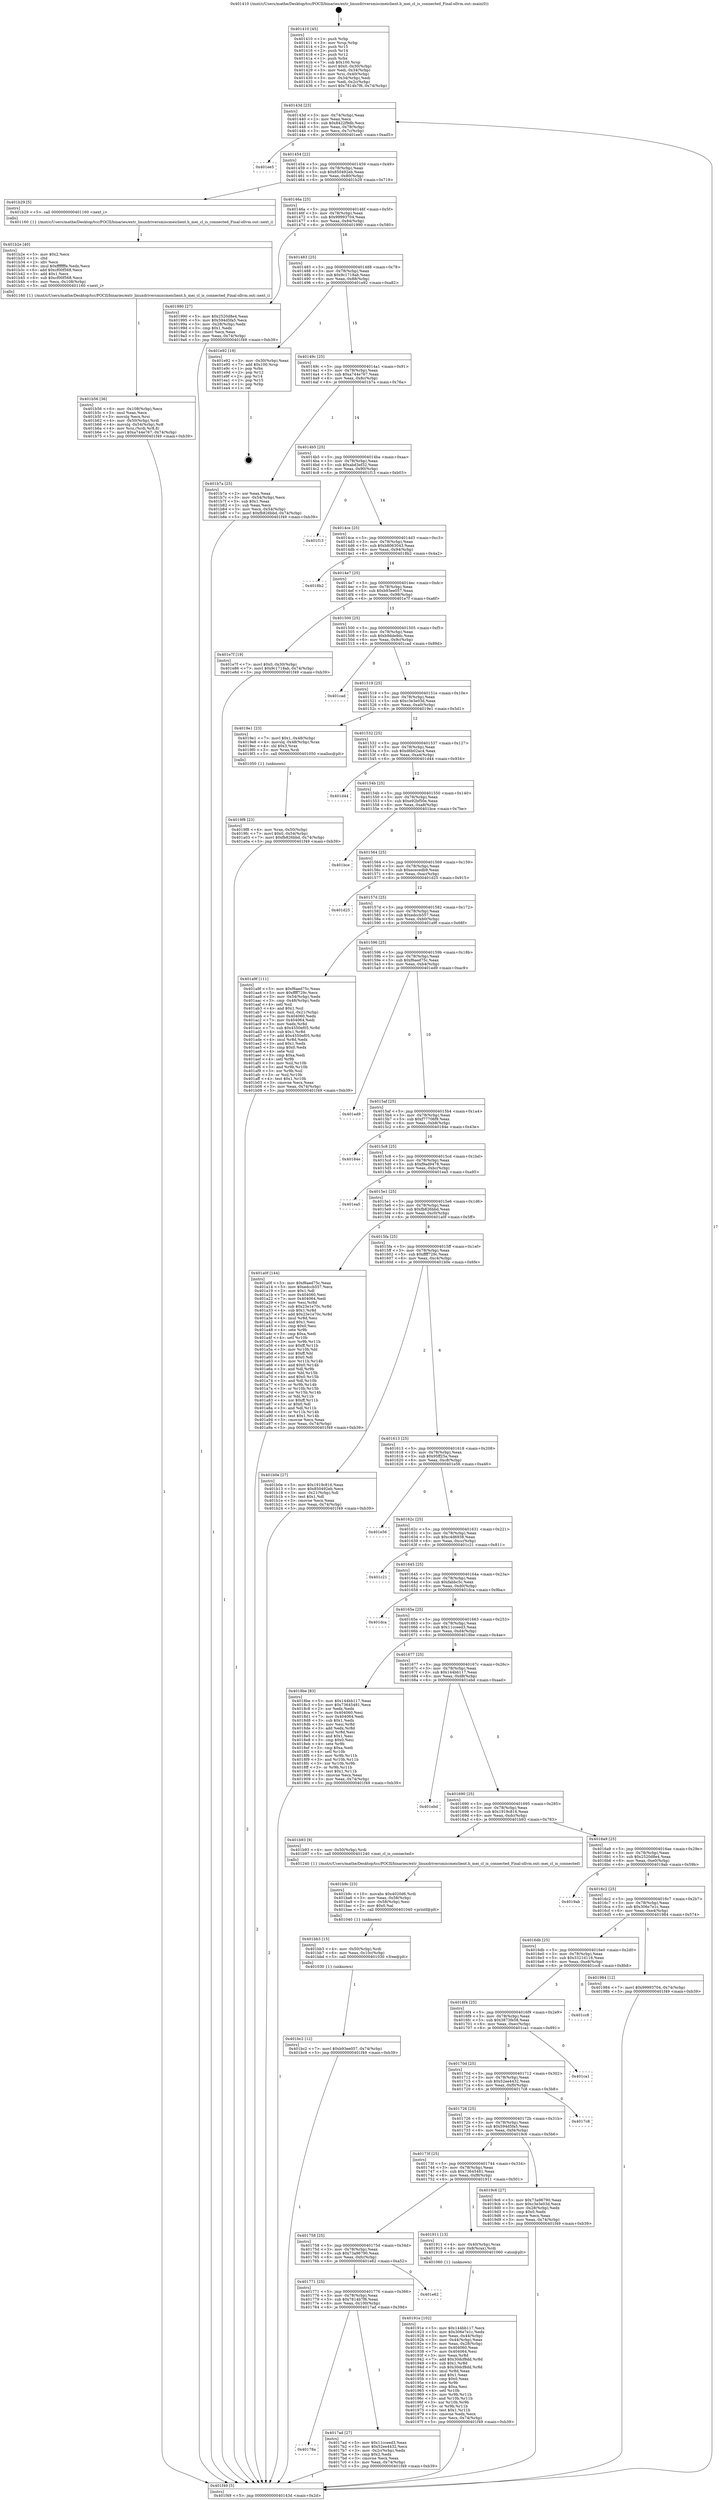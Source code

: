digraph "0x401410" {
  label = "0x401410 (/mnt/c/Users/mathe/Desktop/tcc/POCII/binaries/extr_linuxdriversmiscmeiclient.h_mei_cl_is_connected_Final-ollvm.out::main(0))"
  labelloc = "t"
  node[shape=record]

  Entry [label="",width=0.3,height=0.3,shape=circle,fillcolor=black,style=filled]
  "0x40143d" [label="{
     0x40143d [23]\l
     | [instrs]\l
     &nbsp;&nbsp;0x40143d \<+3\>: mov -0x74(%rbp),%eax\l
     &nbsp;&nbsp;0x401440 \<+2\>: mov %eax,%ecx\l
     &nbsp;&nbsp;0x401442 \<+6\>: sub $0x8422f9db,%ecx\l
     &nbsp;&nbsp;0x401448 \<+3\>: mov %eax,-0x78(%rbp)\l
     &nbsp;&nbsp;0x40144b \<+3\>: mov %ecx,-0x7c(%rbp)\l
     &nbsp;&nbsp;0x40144e \<+6\>: je 0000000000401ee5 \<main+0xad5\>\l
  }"]
  "0x401ee5" [label="{
     0x401ee5\l
  }", style=dashed]
  "0x401454" [label="{
     0x401454 [22]\l
     | [instrs]\l
     &nbsp;&nbsp;0x401454 \<+5\>: jmp 0000000000401459 \<main+0x49\>\l
     &nbsp;&nbsp;0x401459 \<+3\>: mov -0x78(%rbp),%eax\l
     &nbsp;&nbsp;0x40145c \<+5\>: sub $0x850492eb,%eax\l
     &nbsp;&nbsp;0x401461 \<+3\>: mov %eax,-0x80(%rbp)\l
     &nbsp;&nbsp;0x401464 \<+6\>: je 0000000000401b29 \<main+0x719\>\l
  }"]
  Exit [label="",width=0.3,height=0.3,shape=circle,fillcolor=black,style=filled,peripheries=2]
  "0x401b29" [label="{
     0x401b29 [5]\l
     | [instrs]\l
     &nbsp;&nbsp;0x401b29 \<+5\>: call 0000000000401160 \<next_i\>\l
     | [calls]\l
     &nbsp;&nbsp;0x401160 \{1\} (/mnt/c/Users/mathe/Desktop/tcc/POCII/binaries/extr_linuxdriversmiscmeiclient.h_mei_cl_is_connected_Final-ollvm.out::next_i)\l
  }"]
  "0x40146a" [label="{
     0x40146a [25]\l
     | [instrs]\l
     &nbsp;&nbsp;0x40146a \<+5\>: jmp 000000000040146f \<main+0x5f\>\l
     &nbsp;&nbsp;0x40146f \<+3\>: mov -0x78(%rbp),%eax\l
     &nbsp;&nbsp;0x401472 \<+5\>: sub $0x99993704,%eax\l
     &nbsp;&nbsp;0x401477 \<+6\>: mov %eax,-0x84(%rbp)\l
     &nbsp;&nbsp;0x40147d \<+6\>: je 0000000000401990 \<main+0x580\>\l
  }"]
  "0x401bc2" [label="{
     0x401bc2 [12]\l
     | [instrs]\l
     &nbsp;&nbsp;0x401bc2 \<+7\>: movl $0xb93ee057,-0x74(%rbp)\l
     &nbsp;&nbsp;0x401bc9 \<+5\>: jmp 0000000000401f49 \<main+0xb39\>\l
  }"]
  "0x401990" [label="{
     0x401990 [27]\l
     | [instrs]\l
     &nbsp;&nbsp;0x401990 \<+5\>: mov $0x2520d8e4,%eax\l
     &nbsp;&nbsp;0x401995 \<+5\>: mov $0x594d5fa5,%ecx\l
     &nbsp;&nbsp;0x40199a \<+3\>: mov -0x28(%rbp),%edx\l
     &nbsp;&nbsp;0x40199d \<+3\>: cmp $0x1,%edx\l
     &nbsp;&nbsp;0x4019a0 \<+3\>: cmovl %ecx,%eax\l
     &nbsp;&nbsp;0x4019a3 \<+3\>: mov %eax,-0x74(%rbp)\l
     &nbsp;&nbsp;0x4019a6 \<+5\>: jmp 0000000000401f49 \<main+0xb39\>\l
  }"]
  "0x401483" [label="{
     0x401483 [25]\l
     | [instrs]\l
     &nbsp;&nbsp;0x401483 \<+5\>: jmp 0000000000401488 \<main+0x78\>\l
     &nbsp;&nbsp;0x401488 \<+3\>: mov -0x78(%rbp),%eax\l
     &nbsp;&nbsp;0x40148b \<+5\>: sub $0x9c1718ab,%eax\l
     &nbsp;&nbsp;0x401490 \<+6\>: mov %eax,-0x88(%rbp)\l
     &nbsp;&nbsp;0x401496 \<+6\>: je 0000000000401e92 \<main+0xa82\>\l
  }"]
  "0x401bb3" [label="{
     0x401bb3 [15]\l
     | [instrs]\l
     &nbsp;&nbsp;0x401bb3 \<+4\>: mov -0x50(%rbp),%rdi\l
     &nbsp;&nbsp;0x401bb7 \<+6\>: mov %eax,-0x10c(%rbp)\l
     &nbsp;&nbsp;0x401bbd \<+5\>: call 0000000000401030 \<free@plt\>\l
     | [calls]\l
     &nbsp;&nbsp;0x401030 \{1\} (unknown)\l
  }"]
  "0x401e92" [label="{
     0x401e92 [19]\l
     | [instrs]\l
     &nbsp;&nbsp;0x401e92 \<+3\>: mov -0x30(%rbp),%eax\l
     &nbsp;&nbsp;0x401e95 \<+7\>: add $0x100,%rsp\l
     &nbsp;&nbsp;0x401e9c \<+1\>: pop %rbx\l
     &nbsp;&nbsp;0x401e9d \<+2\>: pop %r12\l
     &nbsp;&nbsp;0x401e9f \<+2\>: pop %r14\l
     &nbsp;&nbsp;0x401ea1 \<+2\>: pop %r15\l
     &nbsp;&nbsp;0x401ea3 \<+1\>: pop %rbp\l
     &nbsp;&nbsp;0x401ea4 \<+1\>: ret\l
  }"]
  "0x40149c" [label="{
     0x40149c [25]\l
     | [instrs]\l
     &nbsp;&nbsp;0x40149c \<+5\>: jmp 00000000004014a1 \<main+0x91\>\l
     &nbsp;&nbsp;0x4014a1 \<+3\>: mov -0x78(%rbp),%eax\l
     &nbsp;&nbsp;0x4014a4 \<+5\>: sub $0xa744e767,%eax\l
     &nbsp;&nbsp;0x4014a9 \<+6\>: mov %eax,-0x8c(%rbp)\l
     &nbsp;&nbsp;0x4014af \<+6\>: je 0000000000401b7a \<main+0x76a\>\l
  }"]
  "0x401b9c" [label="{
     0x401b9c [23]\l
     | [instrs]\l
     &nbsp;&nbsp;0x401b9c \<+10\>: movabs $0x4020d6,%rdi\l
     &nbsp;&nbsp;0x401ba6 \<+3\>: mov %eax,-0x58(%rbp)\l
     &nbsp;&nbsp;0x401ba9 \<+3\>: mov -0x58(%rbp),%esi\l
     &nbsp;&nbsp;0x401bac \<+2\>: mov $0x0,%al\l
     &nbsp;&nbsp;0x401bae \<+5\>: call 0000000000401040 \<printf@plt\>\l
     | [calls]\l
     &nbsp;&nbsp;0x401040 \{1\} (unknown)\l
  }"]
  "0x401b7a" [label="{
     0x401b7a [25]\l
     | [instrs]\l
     &nbsp;&nbsp;0x401b7a \<+2\>: xor %eax,%eax\l
     &nbsp;&nbsp;0x401b7c \<+3\>: mov -0x54(%rbp),%ecx\l
     &nbsp;&nbsp;0x401b7f \<+3\>: sub $0x1,%eax\l
     &nbsp;&nbsp;0x401b82 \<+2\>: sub %eax,%ecx\l
     &nbsp;&nbsp;0x401b84 \<+3\>: mov %ecx,-0x54(%rbp)\l
     &nbsp;&nbsp;0x401b87 \<+7\>: movl $0xfb826bbd,-0x74(%rbp)\l
     &nbsp;&nbsp;0x401b8e \<+5\>: jmp 0000000000401f49 \<main+0xb39\>\l
  }"]
  "0x4014b5" [label="{
     0x4014b5 [25]\l
     | [instrs]\l
     &nbsp;&nbsp;0x4014b5 \<+5\>: jmp 00000000004014ba \<main+0xaa\>\l
     &nbsp;&nbsp;0x4014ba \<+3\>: mov -0x78(%rbp),%eax\l
     &nbsp;&nbsp;0x4014bd \<+5\>: sub $0xabd3ef32,%eax\l
     &nbsp;&nbsp;0x4014c2 \<+6\>: mov %eax,-0x90(%rbp)\l
     &nbsp;&nbsp;0x4014c8 \<+6\>: je 0000000000401f13 \<main+0xb03\>\l
  }"]
  "0x401b56" [label="{
     0x401b56 [36]\l
     | [instrs]\l
     &nbsp;&nbsp;0x401b56 \<+6\>: mov -0x108(%rbp),%ecx\l
     &nbsp;&nbsp;0x401b5c \<+3\>: imul %eax,%ecx\l
     &nbsp;&nbsp;0x401b5f \<+3\>: movslq %ecx,%rsi\l
     &nbsp;&nbsp;0x401b62 \<+4\>: mov -0x50(%rbp),%rdi\l
     &nbsp;&nbsp;0x401b66 \<+4\>: movslq -0x54(%rbp),%r8\l
     &nbsp;&nbsp;0x401b6a \<+4\>: mov %rsi,(%rdi,%r8,8)\l
     &nbsp;&nbsp;0x401b6e \<+7\>: movl $0xa744e767,-0x74(%rbp)\l
     &nbsp;&nbsp;0x401b75 \<+5\>: jmp 0000000000401f49 \<main+0xb39\>\l
  }"]
  "0x401f13" [label="{
     0x401f13\l
  }", style=dashed]
  "0x4014ce" [label="{
     0x4014ce [25]\l
     | [instrs]\l
     &nbsp;&nbsp;0x4014ce \<+5\>: jmp 00000000004014d3 \<main+0xc3\>\l
     &nbsp;&nbsp;0x4014d3 \<+3\>: mov -0x78(%rbp),%eax\l
     &nbsp;&nbsp;0x4014d6 \<+5\>: sub $0xb8063043,%eax\l
     &nbsp;&nbsp;0x4014db \<+6\>: mov %eax,-0x94(%rbp)\l
     &nbsp;&nbsp;0x4014e1 \<+6\>: je 00000000004018b2 \<main+0x4a2\>\l
  }"]
  "0x401b2e" [label="{
     0x401b2e [40]\l
     | [instrs]\l
     &nbsp;&nbsp;0x401b2e \<+5\>: mov $0x2,%ecx\l
     &nbsp;&nbsp;0x401b33 \<+1\>: cltd\l
     &nbsp;&nbsp;0x401b34 \<+2\>: idiv %ecx\l
     &nbsp;&nbsp;0x401b36 \<+6\>: imul $0xfffffffe,%edx,%ecx\l
     &nbsp;&nbsp;0x401b3c \<+6\>: add $0xcf00f568,%ecx\l
     &nbsp;&nbsp;0x401b42 \<+3\>: add $0x1,%ecx\l
     &nbsp;&nbsp;0x401b45 \<+6\>: sub $0xcf00f568,%ecx\l
     &nbsp;&nbsp;0x401b4b \<+6\>: mov %ecx,-0x108(%rbp)\l
     &nbsp;&nbsp;0x401b51 \<+5\>: call 0000000000401160 \<next_i\>\l
     | [calls]\l
     &nbsp;&nbsp;0x401160 \{1\} (/mnt/c/Users/mathe/Desktop/tcc/POCII/binaries/extr_linuxdriversmiscmeiclient.h_mei_cl_is_connected_Final-ollvm.out::next_i)\l
  }"]
  "0x4018b2" [label="{
     0x4018b2\l
  }", style=dashed]
  "0x4014e7" [label="{
     0x4014e7 [25]\l
     | [instrs]\l
     &nbsp;&nbsp;0x4014e7 \<+5\>: jmp 00000000004014ec \<main+0xdc\>\l
     &nbsp;&nbsp;0x4014ec \<+3\>: mov -0x78(%rbp),%eax\l
     &nbsp;&nbsp;0x4014ef \<+5\>: sub $0xb93ee057,%eax\l
     &nbsp;&nbsp;0x4014f4 \<+6\>: mov %eax,-0x98(%rbp)\l
     &nbsp;&nbsp;0x4014fa \<+6\>: je 0000000000401e7f \<main+0xa6f\>\l
  }"]
  "0x4019f8" [label="{
     0x4019f8 [23]\l
     | [instrs]\l
     &nbsp;&nbsp;0x4019f8 \<+4\>: mov %rax,-0x50(%rbp)\l
     &nbsp;&nbsp;0x4019fc \<+7\>: movl $0x0,-0x54(%rbp)\l
     &nbsp;&nbsp;0x401a03 \<+7\>: movl $0xfb826bbd,-0x74(%rbp)\l
     &nbsp;&nbsp;0x401a0a \<+5\>: jmp 0000000000401f49 \<main+0xb39\>\l
  }"]
  "0x401e7f" [label="{
     0x401e7f [19]\l
     | [instrs]\l
     &nbsp;&nbsp;0x401e7f \<+7\>: movl $0x0,-0x30(%rbp)\l
     &nbsp;&nbsp;0x401e86 \<+7\>: movl $0x9c1718ab,-0x74(%rbp)\l
     &nbsp;&nbsp;0x401e8d \<+5\>: jmp 0000000000401f49 \<main+0xb39\>\l
  }"]
  "0x401500" [label="{
     0x401500 [25]\l
     | [instrs]\l
     &nbsp;&nbsp;0x401500 \<+5\>: jmp 0000000000401505 \<main+0xf5\>\l
     &nbsp;&nbsp;0x401505 \<+3\>: mov -0x78(%rbp),%eax\l
     &nbsp;&nbsp;0x401508 \<+5\>: sub $0xb9dde9dc,%eax\l
     &nbsp;&nbsp;0x40150d \<+6\>: mov %eax,-0x9c(%rbp)\l
     &nbsp;&nbsp;0x401513 \<+6\>: je 0000000000401cad \<main+0x89d\>\l
  }"]
  "0x40191e" [label="{
     0x40191e [102]\l
     | [instrs]\l
     &nbsp;&nbsp;0x40191e \<+5\>: mov $0x144bb117,%ecx\l
     &nbsp;&nbsp;0x401923 \<+5\>: mov $0x306e7e1c,%edx\l
     &nbsp;&nbsp;0x401928 \<+3\>: mov %eax,-0x44(%rbp)\l
     &nbsp;&nbsp;0x40192b \<+3\>: mov -0x44(%rbp),%eax\l
     &nbsp;&nbsp;0x40192e \<+3\>: mov %eax,-0x28(%rbp)\l
     &nbsp;&nbsp;0x401931 \<+7\>: mov 0x404060,%eax\l
     &nbsp;&nbsp;0x401938 \<+7\>: mov 0x404064,%esi\l
     &nbsp;&nbsp;0x40193f \<+3\>: mov %eax,%r8d\l
     &nbsp;&nbsp;0x401942 \<+7\>: add $0x30dcf8dd,%r8d\l
     &nbsp;&nbsp;0x401949 \<+4\>: sub $0x1,%r8d\l
     &nbsp;&nbsp;0x40194d \<+7\>: sub $0x30dcf8dd,%r8d\l
     &nbsp;&nbsp;0x401954 \<+4\>: imul %r8d,%eax\l
     &nbsp;&nbsp;0x401958 \<+3\>: and $0x1,%eax\l
     &nbsp;&nbsp;0x40195b \<+3\>: cmp $0x0,%eax\l
     &nbsp;&nbsp;0x40195e \<+4\>: sete %r9b\l
     &nbsp;&nbsp;0x401962 \<+3\>: cmp $0xa,%esi\l
     &nbsp;&nbsp;0x401965 \<+4\>: setl %r10b\l
     &nbsp;&nbsp;0x401969 \<+3\>: mov %r9b,%r11b\l
     &nbsp;&nbsp;0x40196c \<+3\>: and %r10b,%r11b\l
     &nbsp;&nbsp;0x40196f \<+3\>: xor %r10b,%r9b\l
     &nbsp;&nbsp;0x401972 \<+3\>: or %r9b,%r11b\l
     &nbsp;&nbsp;0x401975 \<+4\>: test $0x1,%r11b\l
     &nbsp;&nbsp;0x401979 \<+3\>: cmovne %edx,%ecx\l
     &nbsp;&nbsp;0x40197c \<+3\>: mov %ecx,-0x74(%rbp)\l
     &nbsp;&nbsp;0x40197f \<+5\>: jmp 0000000000401f49 \<main+0xb39\>\l
  }"]
  "0x401cad" [label="{
     0x401cad\l
  }", style=dashed]
  "0x401519" [label="{
     0x401519 [25]\l
     | [instrs]\l
     &nbsp;&nbsp;0x401519 \<+5\>: jmp 000000000040151e \<main+0x10e\>\l
     &nbsp;&nbsp;0x40151e \<+3\>: mov -0x78(%rbp),%eax\l
     &nbsp;&nbsp;0x401521 \<+5\>: sub $0xc3e3e03d,%eax\l
     &nbsp;&nbsp;0x401526 \<+6\>: mov %eax,-0xa0(%rbp)\l
     &nbsp;&nbsp;0x40152c \<+6\>: je 00000000004019e1 \<main+0x5d1\>\l
  }"]
  "0x401410" [label="{
     0x401410 [45]\l
     | [instrs]\l
     &nbsp;&nbsp;0x401410 \<+1\>: push %rbp\l
     &nbsp;&nbsp;0x401411 \<+3\>: mov %rsp,%rbp\l
     &nbsp;&nbsp;0x401414 \<+2\>: push %r15\l
     &nbsp;&nbsp;0x401416 \<+2\>: push %r14\l
     &nbsp;&nbsp;0x401418 \<+2\>: push %r12\l
     &nbsp;&nbsp;0x40141a \<+1\>: push %rbx\l
     &nbsp;&nbsp;0x40141b \<+7\>: sub $0x100,%rsp\l
     &nbsp;&nbsp;0x401422 \<+7\>: movl $0x0,-0x30(%rbp)\l
     &nbsp;&nbsp;0x401429 \<+3\>: mov %edi,-0x34(%rbp)\l
     &nbsp;&nbsp;0x40142c \<+4\>: mov %rsi,-0x40(%rbp)\l
     &nbsp;&nbsp;0x401430 \<+3\>: mov -0x34(%rbp),%edi\l
     &nbsp;&nbsp;0x401433 \<+3\>: mov %edi,-0x2c(%rbp)\l
     &nbsp;&nbsp;0x401436 \<+7\>: movl $0x7814b7f6,-0x74(%rbp)\l
  }"]
  "0x4019e1" [label="{
     0x4019e1 [23]\l
     | [instrs]\l
     &nbsp;&nbsp;0x4019e1 \<+7\>: movl $0x1,-0x48(%rbp)\l
     &nbsp;&nbsp;0x4019e8 \<+4\>: movslq -0x48(%rbp),%rax\l
     &nbsp;&nbsp;0x4019ec \<+4\>: shl $0x3,%rax\l
     &nbsp;&nbsp;0x4019f0 \<+3\>: mov %rax,%rdi\l
     &nbsp;&nbsp;0x4019f3 \<+5\>: call 0000000000401050 \<malloc@plt\>\l
     | [calls]\l
     &nbsp;&nbsp;0x401050 \{1\} (unknown)\l
  }"]
  "0x401532" [label="{
     0x401532 [25]\l
     | [instrs]\l
     &nbsp;&nbsp;0x401532 \<+5\>: jmp 0000000000401537 \<main+0x127\>\l
     &nbsp;&nbsp;0x401537 \<+3\>: mov -0x78(%rbp),%eax\l
     &nbsp;&nbsp;0x40153a \<+5\>: sub $0xd6b02ac4,%eax\l
     &nbsp;&nbsp;0x40153f \<+6\>: mov %eax,-0xa4(%rbp)\l
     &nbsp;&nbsp;0x401545 \<+6\>: je 0000000000401d44 \<main+0x934\>\l
  }"]
  "0x401f49" [label="{
     0x401f49 [5]\l
     | [instrs]\l
     &nbsp;&nbsp;0x401f49 \<+5\>: jmp 000000000040143d \<main+0x2d\>\l
  }"]
  "0x401d44" [label="{
     0x401d44\l
  }", style=dashed]
  "0x40154b" [label="{
     0x40154b [25]\l
     | [instrs]\l
     &nbsp;&nbsp;0x40154b \<+5\>: jmp 0000000000401550 \<main+0x140\>\l
     &nbsp;&nbsp;0x401550 \<+3\>: mov -0x78(%rbp),%eax\l
     &nbsp;&nbsp;0x401553 \<+5\>: sub $0xe92bf50e,%eax\l
     &nbsp;&nbsp;0x401558 \<+6\>: mov %eax,-0xa8(%rbp)\l
     &nbsp;&nbsp;0x40155e \<+6\>: je 0000000000401bce \<main+0x7be\>\l
  }"]
  "0x40178a" [label="{
     0x40178a\l
  }", style=dashed]
  "0x401bce" [label="{
     0x401bce\l
  }", style=dashed]
  "0x401564" [label="{
     0x401564 [25]\l
     | [instrs]\l
     &nbsp;&nbsp;0x401564 \<+5\>: jmp 0000000000401569 \<main+0x159\>\l
     &nbsp;&nbsp;0x401569 \<+3\>: mov -0x78(%rbp),%eax\l
     &nbsp;&nbsp;0x40156c \<+5\>: sub $0xececedb9,%eax\l
     &nbsp;&nbsp;0x401571 \<+6\>: mov %eax,-0xac(%rbp)\l
     &nbsp;&nbsp;0x401577 \<+6\>: je 0000000000401d25 \<main+0x915\>\l
  }"]
  "0x4017ad" [label="{
     0x4017ad [27]\l
     | [instrs]\l
     &nbsp;&nbsp;0x4017ad \<+5\>: mov $0x11cceed3,%eax\l
     &nbsp;&nbsp;0x4017b2 \<+5\>: mov $0x52ee4432,%ecx\l
     &nbsp;&nbsp;0x4017b7 \<+3\>: mov -0x2c(%rbp),%edx\l
     &nbsp;&nbsp;0x4017ba \<+3\>: cmp $0x2,%edx\l
     &nbsp;&nbsp;0x4017bd \<+3\>: cmovne %ecx,%eax\l
     &nbsp;&nbsp;0x4017c0 \<+3\>: mov %eax,-0x74(%rbp)\l
     &nbsp;&nbsp;0x4017c3 \<+5\>: jmp 0000000000401f49 \<main+0xb39\>\l
  }"]
  "0x401d25" [label="{
     0x401d25\l
  }", style=dashed]
  "0x40157d" [label="{
     0x40157d [25]\l
     | [instrs]\l
     &nbsp;&nbsp;0x40157d \<+5\>: jmp 0000000000401582 \<main+0x172\>\l
     &nbsp;&nbsp;0x401582 \<+3\>: mov -0x78(%rbp),%eax\l
     &nbsp;&nbsp;0x401585 \<+5\>: sub $0xedccb557,%eax\l
     &nbsp;&nbsp;0x40158a \<+6\>: mov %eax,-0xb0(%rbp)\l
     &nbsp;&nbsp;0x401590 \<+6\>: je 0000000000401a9f \<main+0x68f\>\l
  }"]
  "0x401771" [label="{
     0x401771 [25]\l
     | [instrs]\l
     &nbsp;&nbsp;0x401771 \<+5\>: jmp 0000000000401776 \<main+0x366\>\l
     &nbsp;&nbsp;0x401776 \<+3\>: mov -0x78(%rbp),%eax\l
     &nbsp;&nbsp;0x401779 \<+5\>: sub $0x7814b7f6,%eax\l
     &nbsp;&nbsp;0x40177e \<+6\>: mov %eax,-0x100(%rbp)\l
     &nbsp;&nbsp;0x401784 \<+6\>: je 00000000004017ad \<main+0x39d\>\l
  }"]
  "0x401a9f" [label="{
     0x401a9f [111]\l
     | [instrs]\l
     &nbsp;&nbsp;0x401a9f \<+5\>: mov $0xf6aed75c,%eax\l
     &nbsp;&nbsp;0x401aa4 \<+5\>: mov $0xffff729c,%ecx\l
     &nbsp;&nbsp;0x401aa9 \<+3\>: mov -0x54(%rbp),%edx\l
     &nbsp;&nbsp;0x401aac \<+3\>: cmp -0x48(%rbp),%edx\l
     &nbsp;&nbsp;0x401aaf \<+4\>: setl %sil\l
     &nbsp;&nbsp;0x401ab3 \<+4\>: and $0x1,%sil\l
     &nbsp;&nbsp;0x401ab7 \<+4\>: mov %sil,-0x21(%rbp)\l
     &nbsp;&nbsp;0x401abb \<+7\>: mov 0x404060,%edx\l
     &nbsp;&nbsp;0x401ac2 \<+7\>: mov 0x404064,%edi\l
     &nbsp;&nbsp;0x401ac9 \<+3\>: mov %edx,%r8d\l
     &nbsp;&nbsp;0x401acc \<+7\>: sub $0x4550ef05,%r8d\l
     &nbsp;&nbsp;0x401ad3 \<+4\>: sub $0x1,%r8d\l
     &nbsp;&nbsp;0x401ad7 \<+7\>: add $0x4550ef05,%r8d\l
     &nbsp;&nbsp;0x401ade \<+4\>: imul %r8d,%edx\l
     &nbsp;&nbsp;0x401ae2 \<+3\>: and $0x1,%edx\l
     &nbsp;&nbsp;0x401ae5 \<+3\>: cmp $0x0,%edx\l
     &nbsp;&nbsp;0x401ae8 \<+4\>: sete %sil\l
     &nbsp;&nbsp;0x401aec \<+3\>: cmp $0xa,%edi\l
     &nbsp;&nbsp;0x401aef \<+4\>: setl %r9b\l
     &nbsp;&nbsp;0x401af3 \<+3\>: mov %sil,%r10b\l
     &nbsp;&nbsp;0x401af6 \<+3\>: and %r9b,%r10b\l
     &nbsp;&nbsp;0x401af9 \<+3\>: xor %r9b,%sil\l
     &nbsp;&nbsp;0x401afc \<+3\>: or %sil,%r10b\l
     &nbsp;&nbsp;0x401aff \<+4\>: test $0x1,%r10b\l
     &nbsp;&nbsp;0x401b03 \<+3\>: cmovne %ecx,%eax\l
     &nbsp;&nbsp;0x401b06 \<+3\>: mov %eax,-0x74(%rbp)\l
     &nbsp;&nbsp;0x401b09 \<+5\>: jmp 0000000000401f49 \<main+0xb39\>\l
  }"]
  "0x401596" [label="{
     0x401596 [25]\l
     | [instrs]\l
     &nbsp;&nbsp;0x401596 \<+5\>: jmp 000000000040159b \<main+0x18b\>\l
     &nbsp;&nbsp;0x40159b \<+3\>: mov -0x78(%rbp),%eax\l
     &nbsp;&nbsp;0x40159e \<+5\>: sub $0xf6aed75c,%eax\l
     &nbsp;&nbsp;0x4015a3 \<+6\>: mov %eax,-0xb4(%rbp)\l
     &nbsp;&nbsp;0x4015a9 \<+6\>: je 0000000000401ed9 \<main+0xac9\>\l
  }"]
  "0x401e62" [label="{
     0x401e62\l
  }", style=dashed]
  "0x401ed9" [label="{
     0x401ed9\l
  }", style=dashed]
  "0x4015af" [label="{
     0x4015af [25]\l
     | [instrs]\l
     &nbsp;&nbsp;0x4015af \<+5\>: jmp 00000000004015b4 \<main+0x1a4\>\l
     &nbsp;&nbsp;0x4015b4 \<+3\>: mov -0x78(%rbp),%eax\l
     &nbsp;&nbsp;0x4015b7 \<+5\>: sub $0xf77706f9,%eax\l
     &nbsp;&nbsp;0x4015bc \<+6\>: mov %eax,-0xb8(%rbp)\l
     &nbsp;&nbsp;0x4015c2 \<+6\>: je 000000000040184e \<main+0x43e\>\l
  }"]
  "0x401758" [label="{
     0x401758 [25]\l
     | [instrs]\l
     &nbsp;&nbsp;0x401758 \<+5\>: jmp 000000000040175d \<main+0x34d\>\l
     &nbsp;&nbsp;0x40175d \<+3\>: mov -0x78(%rbp),%eax\l
     &nbsp;&nbsp;0x401760 \<+5\>: sub $0x73a96790,%eax\l
     &nbsp;&nbsp;0x401765 \<+6\>: mov %eax,-0xfc(%rbp)\l
     &nbsp;&nbsp;0x40176b \<+6\>: je 0000000000401e62 \<main+0xa52\>\l
  }"]
  "0x40184e" [label="{
     0x40184e\l
  }", style=dashed]
  "0x4015c8" [label="{
     0x4015c8 [25]\l
     | [instrs]\l
     &nbsp;&nbsp;0x4015c8 \<+5\>: jmp 00000000004015cd \<main+0x1bd\>\l
     &nbsp;&nbsp;0x4015cd \<+3\>: mov -0x78(%rbp),%eax\l
     &nbsp;&nbsp;0x4015d0 \<+5\>: sub $0xf9ad9478,%eax\l
     &nbsp;&nbsp;0x4015d5 \<+6\>: mov %eax,-0xbc(%rbp)\l
     &nbsp;&nbsp;0x4015db \<+6\>: je 0000000000401ea5 \<main+0xa95\>\l
  }"]
  "0x401911" [label="{
     0x401911 [13]\l
     | [instrs]\l
     &nbsp;&nbsp;0x401911 \<+4\>: mov -0x40(%rbp),%rax\l
     &nbsp;&nbsp;0x401915 \<+4\>: mov 0x8(%rax),%rdi\l
     &nbsp;&nbsp;0x401919 \<+5\>: call 0000000000401060 \<atoi@plt\>\l
     | [calls]\l
     &nbsp;&nbsp;0x401060 \{1\} (unknown)\l
  }"]
  "0x401ea5" [label="{
     0x401ea5\l
  }", style=dashed]
  "0x4015e1" [label="{
     0x4015e1 [25]\l
     | [instrs]\l
     &nbsp;&nbsp;0x4015e1 \<+5\>: jmp 00000000004015e6 \<main+0x1d6\>\l
     &nbsp;&nbsp;0x4015e6 \<+3\>: mov -0x78(%rbp),%eax\l
     &nbsp;&nbsp;0x4015e9 \<+5\>: sub $0xfb826bbd,%eax\l
     &nbsp;&nbsp;0x4015ee \<+6\>: mov %eax,-0xc0(%rbp)\l
     &nbsp;&nbsp;0x4015f4 \<+6\>: je 0000000000401a0f \<main+0x5ff\>\l
  }"]
  "0x40173f" [label="{
     0x40173f [25]\l
     | [instrs]\l
     &nbsp;&nbsp;0x40173f \<+5\>: jmp 0000000000401744 \<main+0x334\>\l
     &nbsp;&nbsp;0x401744 \<+3\>: mov -0x78(%rbp),%eax\l
     &nbsp;&nbsp;0x401747 \<+5\>: sub $0x73645481,%eax\l
     &nbsp;&nbsp;0x40174c \<+6\>: mov %eax,-0xf8(%rbp)\l
     &nbsp;&nbsp;0x401752 \<+6\>: je 0000000000401911 \<main+0x501\>\l
  }"]
  "0x401a0f" [label="{
     0x401a0f [144]\l
     | [instrs]\l
     &nbsp;&nbsp;0x401a0f \<+5\>: mov $0xf6aed75c,%eax\l
     &nbsp;&nbsp;0x401a14 \<+5\>: mov $0xedccb557,%ecx\l
     &nbsp;&nbsp;0x401a19 \<+2\>: mov $0x1,%dl\l
     &nbsp;&nbsp;0x401a1b \<+7\>: mov 0x404060,%esi\l
     &nbsp;&nbsp;0x401a22 \<+7\>: mov 0x404064,%edi\l
     &nbsp;&nbsp;0x401a29 \<+3\>: mov %esi,%r8d\l
     &nbsp;&nbsp;0x401a2c \<+7\>: sub $0x23e1e70c,%r8d\l
     &nbsp;&nbsp;0x401a33 \<+4\>: sub $0x1,%r8d\l
     &nbsp;&nbsp;0x401a37 \<+7\>: add $0x23e1e70c,%r8d\l
     &nbsp;&nbsp;0x401a3e \<+4\>: imul %r8d,%esi\l
     &nbsp;&nbsp;0x401a42 \<+3\>: and $0x1,%esi\l
     &nbsp;&nbsp;0x401a45 \<+3\>: cmp $0x0,%esi\l
     &nbsp;&nbsp;0x401a48 \<+4\>: sete %r9b\l
     &nbsp;&nbsp;0x401a4c \<+3\>: cmp $0xa,%edi\l
     &nbsp;&nbsp;0x401a4f \<+4\>: setl %r10b\l
     &nbsp;&nbsp;0x401a53 \<+3\>: mov %r9b,%r11b\l
     &nbsp;&nbsp;0x401a56 \<+4\>: xor $0xff,%r11b\l
     &nbsp;&nbsp;0x401a5a \<+3\>: mov %r10b,%bl\l
     &nbsp;&nbsp;0x401a5d \<+3\>: xor $0xff,%bl\l
     &nbsp;&nbsp;0x401a60 \<+3\>: xor $0x0,%dl\l
     &nbsp;&nbsp;0x401a63 \<+3\>: mov %r11b,%r14b\l
     &nbsp;&nbsp;0x401a66 \<+4\>: and $0x0,%r14b\l
     &nbsp;&nbsp;0x401a6a \<+3\>: and %dl,%r9b\l
     &nbsp;&nbsp;0x401a6d \<+3\>: mov %bl,%r15b\l
     &nbsp;&nbsp;0x401a70 \<+4\>: and $0x0,%r15b\l
     &nbsp;&nbsp;0x401a74 \<+3\>: and %dl,%r10b\l
     &nbsp;&nbsp;0x401a77 \<+3\>: or %r9b,%r14b\l
     &nbsp;&nbsp;0x401a7a \<+3\>: or %r10b,%r15b\l
     &nbsp;&nbsp;0x401a7d \<+3\>: xor %r15b,%r14b\l
     &nbsp;&nbsp;0x401a80 \<+3\>: or %bl,%r11b\l
     &nbsp;&nbsp;0x401a83 \<+4\>: xor $0xff,%r11b\l
     &nbsp;&nbsp;0x401a87 \<+3\>: or $0x0,%dl\l
     &nbsp;&nbsp;0x401a8a \<+3\>: and %dl,%r11b\l
     &nbsp;&nbsp;0x401a8d \<+3\>: or %r11b,%r14b\l
     &nbsp;&nbsp;0x401a90 \<+4\>: test $0x1,%r14b\l
     &nbsp;&nbsp;0x401a94 \<+3\>: cmovne %ecx,%eax\l
     &nbsp;&nbsp;0x401a97 \<+3\>: mov %eax,-0x74(%rbp)\l
     &nbsp;&nbsp;0x401a9a \<+5\>: jmp 0000000000401f49 \<main+0xb39\>\l
  }"]
  "0x4015fa" [label="{
     0x4015fa [25]\l
     | [instrs]\l
     &nbsp;&nbsp;0x4015fa \<+5\>: jmp 00000000004015ff \<main+0x1ef\>\l
     &nbsp;&nbsp;0x4015ff \<+3\>: mov -0x78(%rbp),%eax\l
     &nbsp;&nbsp;0x401602 \<+5\>: sub $0xffff729c,%eax\l
     &nbsp;&nbsp;0x401607 \<+6\>: mov %eax,-0xc4(%rbp)\l
     &nbsp;&nbsp;0x40160d \<+6\>: je 0000000000401b0e \<main+0x6fe\>\l
  }"]
  "0x4019c6" [label="{
     0x4019c6 [27]\l
     | [instrs]\l
     &nbsp;&nbsp;0x4019c6 \<+5\>: mov $0x73a96790,%eax\l
     &nbsp;&nbsp;0x4019cb \<+5\>: mov $0xc3e3e03d,%ecx\l
     &nbsp;&nbsp;0x4019d0 \<+3\>: mov -0x28(%rbp),%edx\l
     &nbsp;&nbsp;0x4019d3 \<+3\>: cmp $0x0,%edx\l
     &nbsp;&nbsp;0x4019d6 \<+3\>: cmove %ecx,%eax\l
     &nbsp;&nbsp;0x4019d9 \<+3\>: mov %eax,-0x74(%rbp)\l
     &nbsp;&nbsp;0x4019dc \<+5\>: jmp 0000000000401f49 \<main+0xb39\>\l
  }"]
  "0x401b0e" [label="{
     0x401b0e [27]\l
     | [instrs]\l
     &nbsp;&nbsp;0x401b0e \<+5\>: mov $0x1919c816,%eax\l
     &nbsp;&nbsp;0x401b13 \<+5\>: mov $0x850492eb,%ecx\l
     &nbsp;&nbsp;0x401b18 \<+3\>: mov -0x21(%rbp),%dl\l
     &nbsp;&nbsp;0x401b1b \<+3\>: test $0x1,%dl\l
     &nbsp;&nbsp;0x401b1e \<+3\>: cmovne %ecx,%eax\l
     &nbsp;&nbsp;0x401b21 \<+3\>: mov %eax,-0x74(%rbp)\l
     &nbsp;&nbsp;0x401b24 \<+5\>: jmp 0000000000401f49 \<main+0xb39\>\l
  }"]
  "0x401613" [label="{
     0x401613 [25]\l
     | [instrs]\l
     &nbsp;&nbsp;0x401613 \<+5\>: jmp 0000000000401618 \<main+0x208\>\l
     &nbsp;&nbsp;0x401618 \<+3\>: mov -0x78(%rbp),%eax\l
     &nbsp;&nbsp;0x40161b \<+5\>: sub $0x95ff25a,%eax\l
     &nbsp;&nbsp;0x401620 \<+6\>: mov %eax,-0xc8(%rbp)\l
     &nbsp;&nbsp;0x401626 \<+6\>: je 0000000000401e56 \<main+0xa46\>\l
  }"]
  "0x401726" [label="{
     0x401726 [25]\l
     | [instrs]\l
     &nbsp;&nbsp;0x401726 \<+5\>: jmp 000000000040172b \<main+0x31b\>\l
     &nbsp;&nbsp;0x40172b \<+3\>: mov -0x78(%rbp),%eax\l
     &nbsp;&nbsp;0x40172e \<+5\>: sub $0x594d5fa5,%eax\l
     &nbsp;&nbsp;0x401733 \<+6\>: mov %eax,-0xf4(%rbp)\l
     &nbsp;&nbsp;0x401739 \<+6\>: je 00000000004019c6 \<main+0x5b6\>\l
  }"]
  "0x401e56" [label="{
     0x401e56\l
  }", style=dashed]
  "0x40162c" [label="{
     0x40162c [25]\l
     | [instrs]\l
     &nbsp;&nbsp;0x40162c \<+5\>: jmp 0000000000401631 \<main+0x221\>\l
     &nbsp;&nbsp;0x401631 \<+3\>: mov -0x78(%rbp),%eax\l
     &nbsp;&nbsp;0x401634 \<+5\>: sub $0xc4d6938,%eax\l
     &nbsp;&nbsp;0x401639 \<+6\>: mov %eax,-0xcc(%rbp)\l
     &nbsp;&nbsp;0x40163f \<+6\>: je 0000000000401c21 \<main+0x811\>\l
  }"]
  "0x4017c8" [label="{
     0x4017c8\l
  }", style=dashed]
  "0x401c21" [label="{
     0x401c21\l
  }", style=dashed]
  "0x401645" [label="{
     0x401645 [25]\l
     | [instrs]\l
     &nbsp;&nbsp;0x401645 \<+5\>: jmp 000000000040164a \<main+0x23a\>\l
     &nbsp;&nbsp;0x40164a \<+3\>: mov -0x78(%rbp),%eax\l
     &nbsp;&nbsp;0x40164d \<+5\>: sub $0xfabbc5c,%eax\l
     &nbsp;&nbsp;0x401652 \<+6\>: mov %eax,-0xd0(%rbp)\l
     &nbsp;&nbsp;0x401658 \<+6\>: je 0000000000401dca \<main+0x9ba\>\l
  }"]
  "0x40170d" [label="{
     0x40170d [25]\l
     | [instrs]\l
     &nbsp;&nbsp;0x40170d \<+5\>: jmp 0000000000401712 \<main+0x302\>\l
     &nbsp;&nbsp;0x401712 \<+3\>: mov -0x78(%rbp),%eax\l
     &nbsp;&nbsp;0x401715 \<+5\>: sub $0x52ee4432,%eax\l
     &nbsp;&nbsp;0x40171a \<+6\>: mov %eax,-0xf0(%rbp)\l
     &nbsp;&nbsp;0x401720 \<+6\>: je 00000000004017c8 \<main+0x3b8\>\l
  }"]
  "0x401dca" [label="{
     0x401dca\l
  }", style=dashed]
  "0x40165e" [label="{
     0x40165e [25]\l
     | [instrs]\l
     &nbsp;&nbsp;0x40165e \<+5\>: jmp 0000000000401663 \<main+0x253\>\l
     &nbsp;&nbsp;0x401663 \<+3\>: mov -0x78(%rbp),%eax\l
     &nbsp;&nbsp;0x401666 \<+5\>: sub $0x11cceed3,%eax\l
     &nbsp;&nbsp;0x40166b \<+6\>: mov %eax,-0xd4(%rbp)\l
     &nbsp;&nbsp;0x401671 \<+6\>: je 00000000004018be \<main+0x4ae\>\l
  }"]
  "0x401ca1" [label="{
     0x401ca1\l
  }", style=dashed]
  "0x4018be" [label="{
     0x4018be [83]\l
     | [instrs]\l
     &nbsp;&nbsp;0x4018be \<+5\>: mov $0x144bb117,%eax\l
     &nbsp;&nbsp;0x4018c3 \<+5\>: mov $0x73645481,%ecx\l
     &nbsp;&nbsp;0x4018c8 \<+2\>: xor %edx,%edx\l
     &nbsp;&nbsp;0x4018ca \<+7\>: mov 0x404060,%esi\l
     &nbsp;&nbsp;0x4018d1 \<+7\>: mov 0x404064,%edi\l
     &nbsp;&nbsp;0x4018d8 \<+3\>: sub $0x1,%edx\l
     &nbsp;&nbsp;0x4018db \<+3\>: mov %esi,%r8d\l
     &nbsp;&nbsp;0x4018de \<+3\>: add %edx,%r8d\l
     &nbsp;&nbsp;0x4018e1 \<+4\>: imul %r8d,%esi\l
     &nbsp;&nbsp;0x4018e5 \<+3\>: and $0x1,%esi\l
     &nbsp;&nbsp;0x4018e8 \<+3\>: cmp $0x0,%esi\l
     &nbsp;&nbsp;0x4018eb \<+4\>: sete %r9b\l
     &nbsp;&nbsp;0x4018ef \<+3\>: cmp $0xa,%edi\l
     &nbsp;&nbsp;0x4018f2 \<+4\>: setl %r10b\l
     &nbsp;&nbsp;0x4018f6 \<+3\>: mov %r9b,%r11b\l
     &nbsp;&nbsp;0x4018f9 \<+3\>: and %r10b,%r11b\l
     &nbsp;&nbsp;0x4018fc \<+3\>: xor %r10b,%r9b\l
     &nbsp;&nbsp;0x4018ff \<+3\>: or %r9b,%r11b\l
     &nbsp;&nbsp;0x401902 \<+4\>: test $0x1,%r11b\l
     &nbsp;&nbsp;0x401906 \<+3\>: cmovne %ecx,%eax\l
     &nbsp;&nbsp;0x401909 \<+3\>: mov %eax,-0x74(%rbp)\l
     &nbsp;&nbsp;0x40190c \<+5\>: jmp 0000000000401f49 \<main+0xb39\>\l
  }"]
  "0x401677" [label="{
     0x401677 [25]\l
     | [instrs]\l
     &nbsp;&nbsp;0x401677 \<+5\>: jmp 000000000040167c \<main+0x26c\>\l
     &nbsp;&nbsp;0x40167c \<+3\>: mov -0x78(%rbp),%eax\l
     &nbsp;&nbsp;0x40167f \<+5\>: sub $0x144bb117,%eax\l
     &nbsp;&nbsp;0x401684 \<+6\>: mov %eax,-0xd8(%rbp)\l
     &nbsp;&nbsp;0x40168a \<+6\>: je 0000000000401ebd \<main+0xaad\>\l
  }"]
  "0x4016f4" [label="{
     0x4016f4 [25]\l
     | [instrs]\l
     &nbsp;&nbsp;0x4016f4 \<+5\>: jmp 00000000004016f9 \<main+0x2e9\>\l
     &nbsp;&nbsp;0x4016f9 \<+3\>: mov -0x78(%rbp),%eax\l
     &nbsp;&nbsp;0x4016fc \<+5\>: sub $0x3873fe58,%eax\l
     &nbsp;&nbsp;0x401701 \<+6\>: mov %eax,-0xec(%rbp)\l
     &nbsp;&nbsp;0x401707 \<+6\>: je 0000000000401ca1 \<main+0x891\>\l
  }"]
  "0x401ebd" [label="{
     0x401ebd\l
  }", style=dashed]
  "0x401690" [label="{
     0x401690 [25]\l
     | [instrs]\l
     &nbsp;&nbsp;0x401690 \<+5\>: jmp 0000000000401695 \<main+0x285\>\l
     &nbsp;&nbsp;0x401695 \<+3\>: mov -0x78(%rbp),%eax\l
     &nbsp;&nbsp;0x401698 \<+5\>: sub $0x1919c816,%eax\l
     &nbsp;&nbsp;0x40169d \<+6\>: mov %eax,-0xdc(%rbp)\l
     &nbsp;&nbsp;0x4016a3 \<+6\>: je 0000000000401b93 \<main+0x783\>\l
  }"]
  "0x401cc8" [label="{
     0x401cc8\l
  }", style=dashed]
  "0x401b93" [label="{
     0x401b93 [9]\l
     | [instrs]\l
     &nbsp;&nbsp;0x401b93 \<+4\>: mov -0x50(%rbp),%rdi\l
     &nbsp;&nbsp;0x401b97 \<+5\>: call 0000000000401240 \<mei_cl_is_connected\>\l
     | [calls]\l
     &nbsp;&nbsp;0x401240 \{1\} (/mnt/c/Users/mathe/Desktop/tcc/POCII/binaries/extr_linuxdriversmiscmeiclient.h_mei_cl_is_connected_Final-ollvm.out::mei_cl_is_connected)\l
  }"]
  "0x4016a9" [label="{
     0x4016a9 [25]\l
     | [instrs]\l
     &nbsp;&nbsp;0x4016a9 \<+5\>: jmp 00000000004016ae \<main+0x29e\>\l
     &nbsp;&nbsp;0x4016ae \<+3\>: mov -0x78(%rbp),%eax\l
     &nbsp;&nbsp;0x4016b1 \<+5\>: sub $0x2520d8e4,%eax\l
     &nbsp;&nbsp;0x4016b6 \<+6\>: mov %eax,-0xe0(%rbp)\l
     &nbsp;&nbsp;0x4016bc \<+6\>: je 00000000004019ab \<main+0x59b\>\l
  }"]
  "0x4016db" [label="{
     0x4016db [25]\l
     | [instrs]\l
     &nbsp;&nbsp;0x4016db \<+5\>: jmp 00000000004016e0 \<main+0x2d0\>\l
     &nbsp;&nbsp;0x4016e0 \<+3\>: mov -0x78(%rbp),%eax\l
     &nbsp;&nbsp;0x4016e3 \<+5\>: sub $0x3321d116,%eax\l
     &nbsp;&nbsp;0x4016e8 \<+6\>: mov %eax,-0xe8(%rbp)\l
     &nbsp;&nbsp;0x4016ee \<+6\>: je 0000000000401cc8 \<main+0x8b8\>\l
  }"]
  "0x4019ab" [label="{
     0x4019ab\l
  }", style=dashed]
  "0x4016c2" [label="{
     0x4016c2 [25]\l
     | [instrs]\l
     &nbsp;&nbsp;0x4016c2 \<+5\>: jmp 00000000004016c7 \<main+0x2b7\>\l
     &nbsp;&nbsp;0x4016c7 \<+3\>: mov -0x78(%rbp),%eax\l
     &nbsp;&nbsp;0x4016ca \<+5\>: sub $0x306e7e1c,%eax\l
     &nbsp;&nbsp;0x4016cf \<+6\>: mov %eax,-0xe4(%rbp)\l
     &nbsp;&nbsp;0x4016d5 \<+6\>: je 0000000000401984 \<main+0x574\>\l
  }"]
  "0x401984" [label="{
     0x401984 [12]\l
     | [instrs]\l
     &nbsp;&nbsp;0x401984 \<+7\>: movl $0x99993704,-0x74(%rbp)\l
     &nbsp;&nbsp;0x40198b \<+5\>: jmp 0000000000401f49 \<main+0xb39\>\l
  }"]
  Entry -> "0x401410" [label=" 1"]
  "0x40143d" -> "0x401ee5" [label=" 0"]
  "0x40143d" -> "0x401454" [label=" 18"]
  "0x401e92" -> Exit [label=" 1"]
  "0x401454" -> "0x401b29" [label=" 1"]
  "0x401454" -> "0x40146a" [label=" 17"]
  "0x401e7f" -> "0x401f49" [label=" 1"]
  "0x40146a" -> "0x401990" [label=" 1"]
  "0x40146a" -> "0x401483" [label=" 16"]
  "0x401bc2" -> "0x401f49" [label=" 1"]
  "0x401483" -> "0x401e92" [label=" 1"]
  "0x401483" -> "0x40149c" [label=" 15"]
  "0x401bb3" -> "0x401bc2" [label=" 1"]
  "0x40149c" -> "0x401b7a" [label=" 1"]
  "0x40149c" -> "0x4014b5" [label=" 14"]
  "0x401b9c" -> "0x401bb3" [label=" 1"]
  "0x4014b5" -> "0x401f13" [label=" 0"]
  "0x4014b5" -> "0x4014ce" [label=" 14"]
  "0x401b93" -> "0x401b9c" [label=" 1"]
  "0x4014ce" -> "0x4018b2" [label=" 0"]
  "0x4014ce" -> "0x4014e7" [label=" 14"]
  "0x401b7a" -> "0x401f49" [label=" 1"]
  "0x4014e7" -> "0x401e7f" [label=" 1"]
  "0x4014e7" -> "0x401500" [label=" 13"]
  "0x401b56" -> "0x401f49" [label=" 1"]
  "0x401500" -> "0x401cad" [label=" 0"]
  "0x401500" -> "0x401519" [label=" 13"]
  "0x401b2e" -> "0x401b56" [label=" 1"]
  "0x401519" -> "0x4019e1" [label=" 1"]
  "0x401519" -> "0x401532" [label=" 12"]
  "0x401b29" -> "0x401b2e" [label=" 1"]
  "0x401532" -> "0x401d44" [label=" 0"]
  "0x401532" -> "0x40154b" [label=" 12"]
  "0x401b0e" -> "0x401f49" [label=" 2"]
  "0x40154b" -> "0x401bce" [label=" 0"]
  "0x40154b" -> "0x401564" [label=" 12"]
  "0x401a9f" -> "0x401f49" [label=" 2"]
  "0x401564" -> "0x401d25" [label=" 0"]
  "0x401564" -> "0x40157d" [label=" 12"]
  "0x401a0f" -> "0x401f49" [label=" 2"]
  "0x40157d" -> "0x401a9f" [label=" 2"]
  "0x40157d" -> "0x401596" [label=" 10"]
  "0x4019e1" -> "0x4019f8" [label=" 1"]
  "0x401596" -> "0x401ed9" [label=" 0"]
  "0x401596" -> "0x4015af" [label=" 10"]
  "0x4019c6" -> "0x401f49" [label=" 1"]
  "0x4015af" -> "0x40184e" [label=" 0"]
  "0x4015af" -> "0x4015c8" [label=" 10"]
  "0x401984" -> "0x401f49" [label=" 1"]
  "0x4015c8" -> "0x401ea5" [label=" 0"]
  "0x4015c8" -> "0x4015e1" [label=" 10"]
  "0x40191e" -> "0x401f49" [label=" 1"]
  "0x4015e1" -> "0x401a0f" [label=" 2"]
  "0x4015e1" -> "0x4015fa" [label=" 8"]
  "0x4018be" -> "0x401f49" [label=" 1"]
  "0x4015fa" -> "0x401b0e" [label=" 2"]
  "0x4015fa" -> "0x401613" [label=" 6"]
  "0x401f49" -> "0x40143d" [label=" 17"]
  "0x401613" -> "0x401e56" [label=" 0"]
  "0x401613" -> "0x40162c" [label=" 6"]
  "0x4017ad" -> "0x401f49" [label=" 1"]
  "0x40162c" -> "0x401c21" [label=" 0"]
  "0x40162c" -> "0x401645" [label=" 6"]
  "0x401771" -> "0x40178a" [label=" 0"]
  "0x401645" -> "0x401dca" [label=" 0"]
  "0x401645" -> "0x40165e" [label=" 6"]
  "0x4019f8" -> "0x401f49" [label=" 1"]
  "0x40165e" -> "0x4018be" [label=" 1"]
  "0x40165e" -> "0x401677" [label=" 5"]
  "0x401758" -> "0x401771" [label=" 1"]
  "0x401677" -> "0x401ebd" [label=" 0"]
  "0x401677" -> "0x401690" [label=" 5"]
  "0x401990" -> "0x401f49" [label=" 1"]
  "0x401690" -> "0x401b93" [label=" 1"]
  "0x401690" -> "0x4016a9" [label=" 4"]
  "0x40173f" -> "0x401758" [label=" 1"]
  "0x4016a9" -> "0x4019ab" [label=" 0"]
  "0x4016a9" -> "0x4016c2" [label=" 4"]
  "0x401911" -> "0x40191e" [label=" 1"]
  "0x4016c2" -> "0x401984" [label=" 1"]
  "0x4016c2" -> "0x4016db" [label=" 3"]
  "0x40173f" -> "0x401911" [label=" 1"]
  "0x4016db" -> "0x401cc8" [label=" 0"]
  "0x4016db" -> "0x4016f4" [label=" 3"]
  "0x401758" -> "0x401e62" [label=" 0"]
  "0x4016f4" -> "0x401ca1" [label=" 0"]
  "0x4016f4" -> "0x40170d" [label=" 3"]
  "0x401771" -> "0x4017ad" [label=" 1"]
  "0x40170d" -> "0x4017c8" [label=" 0"]
  "0x40170d" -> "0x401726" [label=" 3"]
  "0x401410" -> "0x40143d" [label=" 1"]
  "0x401726" -> "0x4019c6" [label=" 1"]
  "0x401726" -> "0x40173f" [label=" 2"]
}
